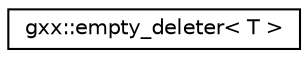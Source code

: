 digraph "Graphical Class Hierarchy"
{
  edge [fontname="Helvetica",fontsize="10",labelfontname="Helvetica",labelfontsize="10"];
  node [fontname="Helvetica",fontsize="10",shape=record];
  rankdir="LR";
  Node1 [label="gxx::empty_deleter\< T \>",height=0.2,width=0.4,color="black", fillcolor="white", style="filled",URL="$classgxx_1_1empty__deleter.html"];
}
